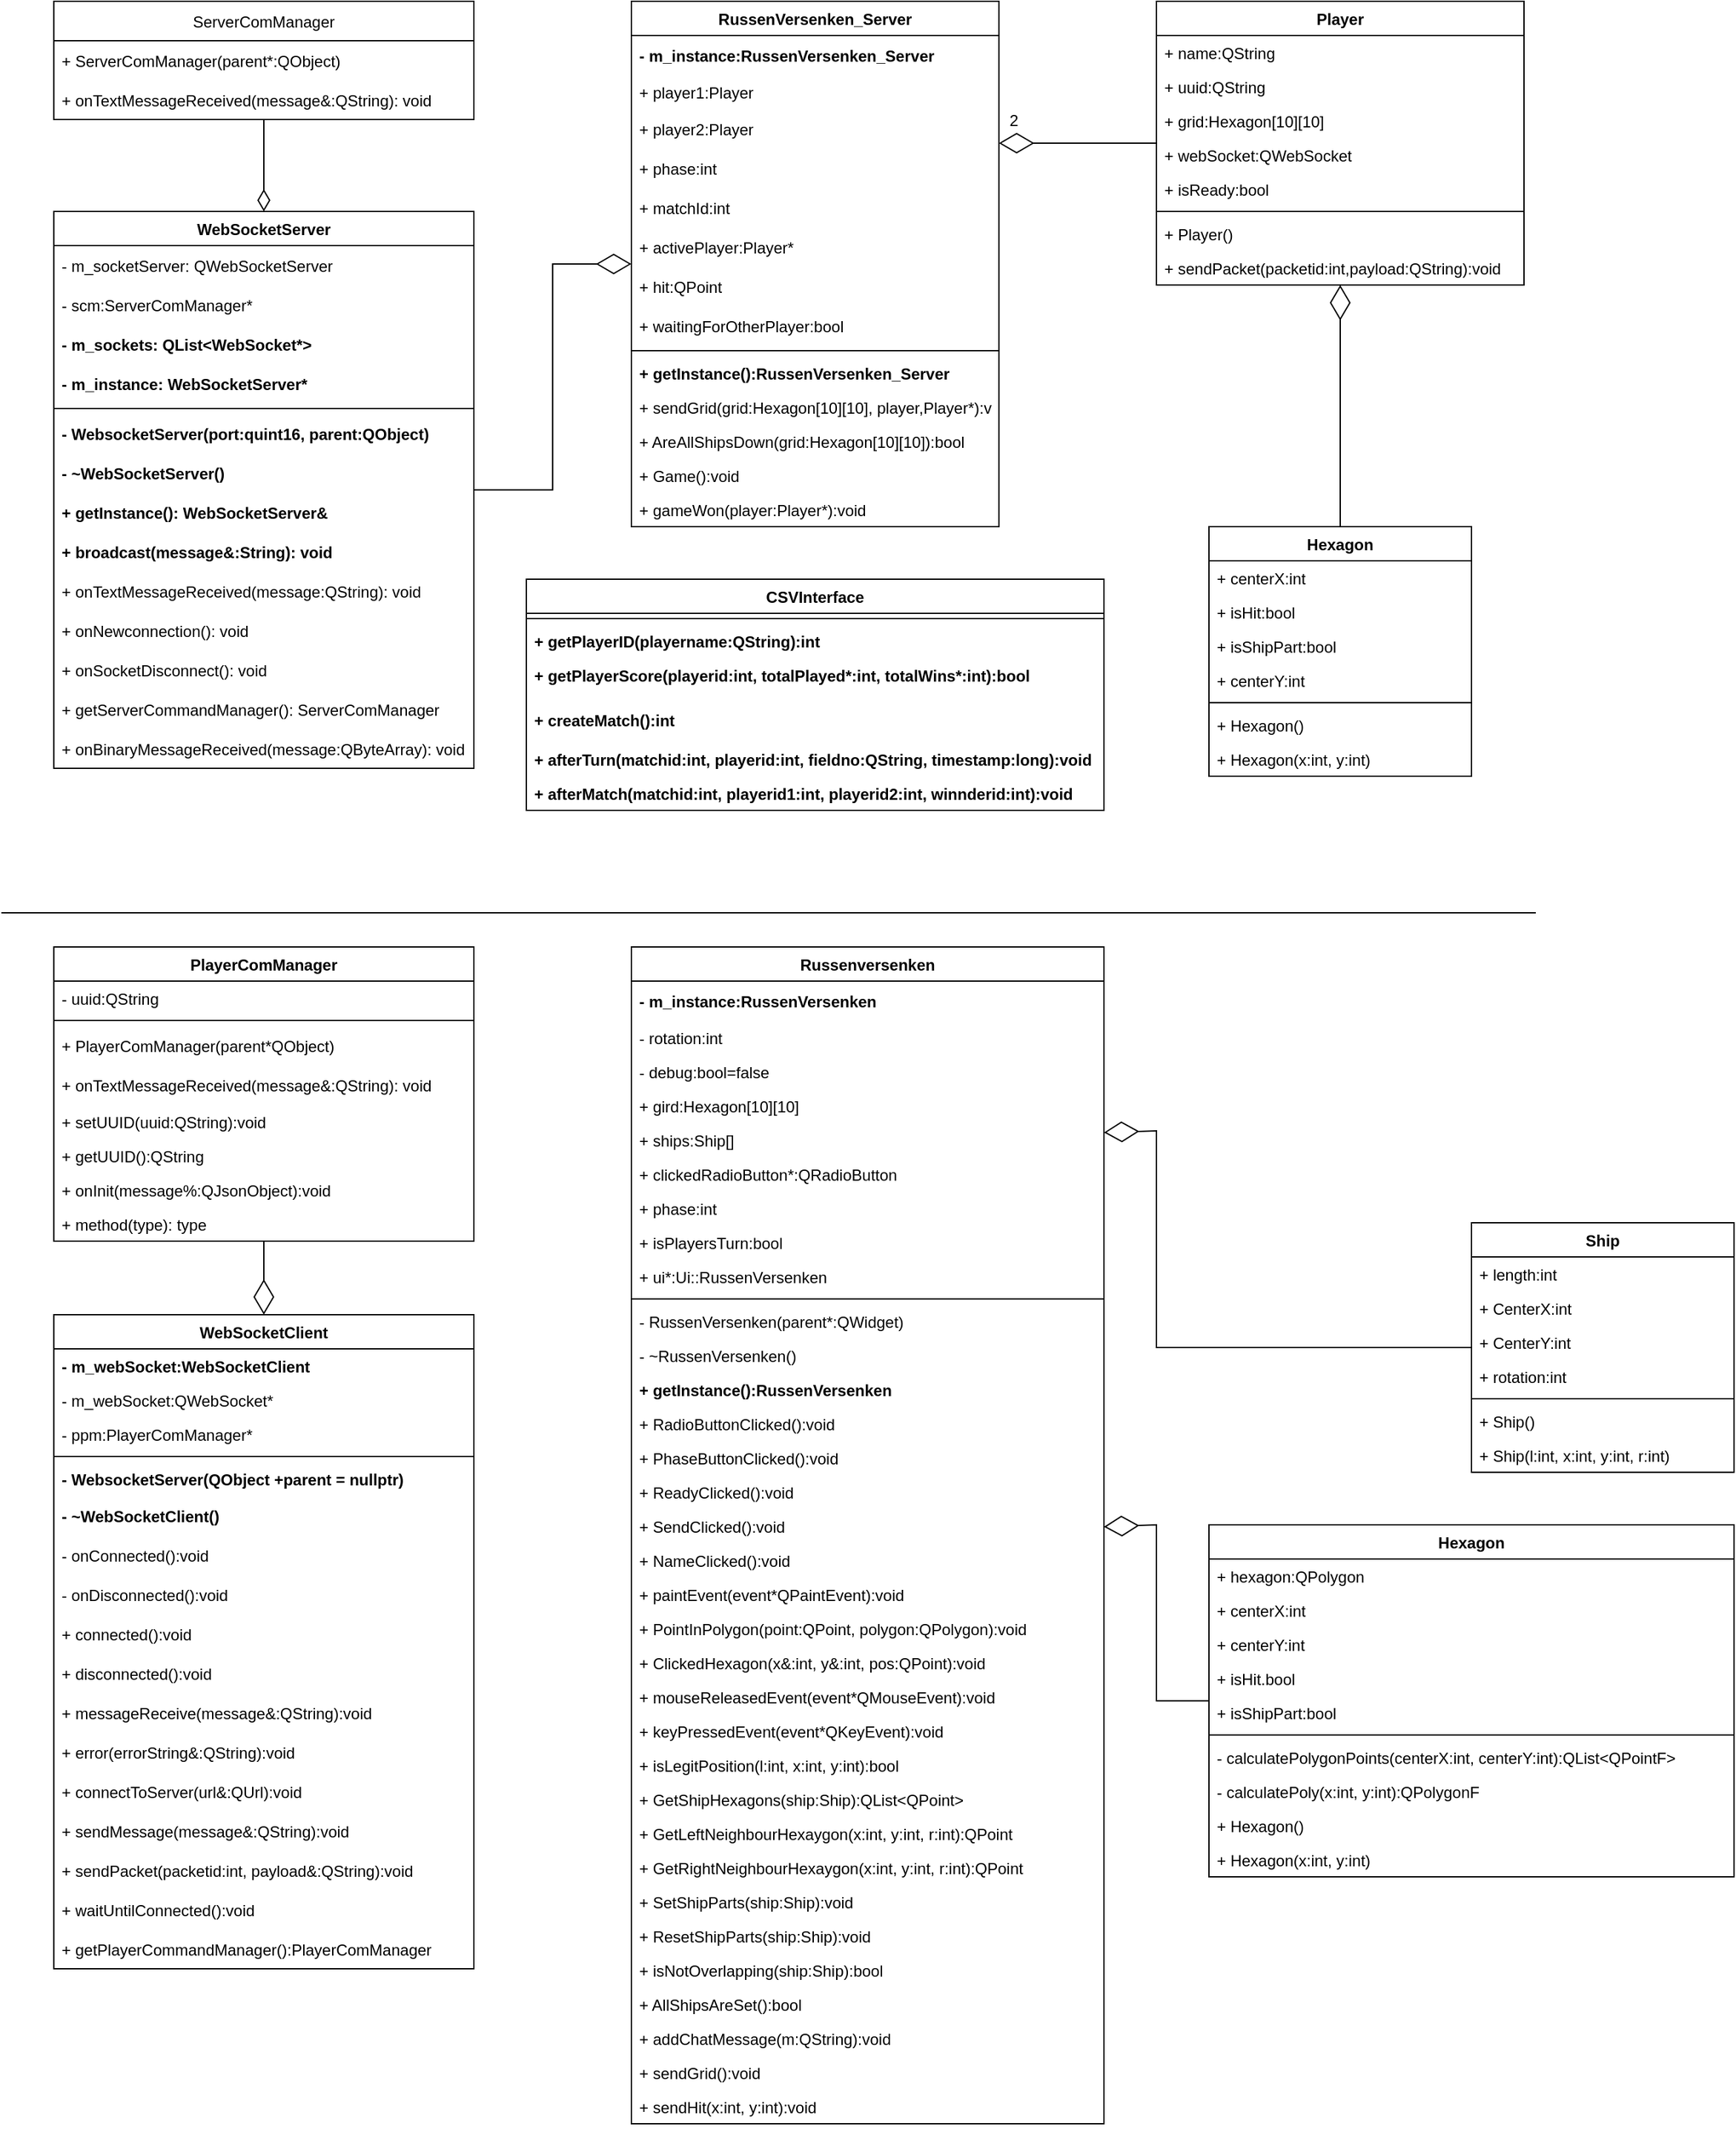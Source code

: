 <mxfile version="16.5.6"><diagram id="iOtQqPpsARvUpkvJZp6U" name="Page-1"><mxGraphModel dx="1016" dy="557" grid="1" gridSize="10" guides="1" tooltips="1" connect="1" arrows="1" fold="1" page="1" pageScale="1" pageWidth="1169" pageHeight="1654" math="0" shadow="0"><root><mxCell id="0"/><mxCell id="1" parent="0"/><mxCell id="9Y4pRNloyZ5gAHfgUTXU-64" value="ServerComManager" style="swimlane;fontStyle=0;childLayout=stackLayout;horizontal=1;startSize=30;horizontalStack=0;resizeParent=1;resizeParentMax=0;resizeLast=0;collapsible=1;marginBottom=0;rounded=0;shadow=0;glass=0;fontFamily=Helvetica;fontSize=12;fontColor=default;strokeColor=default;fillColor=none;gradientColor=none;" vertex="1" parent="1"><mxGeometry x="40" y="80" width="320" height="90" as="geometry"/></mxCell><mxCell id="9Y4pRNloyZ5gAHfgUTXU-66" value="+ ServerComManager(parent*:QObject)" style="text;strokeColor=none;fillColor=none;align=left;verticalAlign=middle;spacingLeft=4;spacingRight=4;overflow=hidden;points=[[0,0.5],[1,0.5]];portConstraint=eastwest;rotatable=0;rounded=0;shadow=0;glass=0;fontFamily=Helvetica;fontSize=12;fontColor=default;fontStyle=0" vertex="1" parent="9Y4pRNloyZ5gAHfgUTXU-64"><mxGeometry y="30" width="320" height="30" as="geometry"/></mxCell><mxCell id="9Y4pRNloyZ5gAHfgUTXU-67" value="+ onTextMessageReceived(message&amp;:QString): void" style="text;strokeColor=none;fillColor=none;align=left;verticalAlign=middle;spacingLeft=4;spacingRight=4;overflow=hidden;points=[[0,0.5],[1,0.5]];portConstraint=eastwest;rotatable=0;rounded=0;shadow=0;glass=0;fontFamily=Helvetica;fontSize=12;fontColor=default;" vertex="1" parent="9Y4pRNloyZ5gAHfgUTXU-64"><mxGeometry y="60" width="320" height="30" as="geometry"/></mxCell><mxCell id="9Y4pRNloyZ5gAHfgUTXU-70" value="WebSocketServer" style="swimlane;fontStyle=1;align=center;verticalAlign=top;childLayout=stackLayout;horizontal=1;startSize=26;horizontalStack=0;resizeParent=1;resizeParentMax=0;resizeLast=0;collapsible=1;marginBottom=0;rounded=0;shadow=0;glass=0;fontFamily=Helvetica;fontSize=12;fontColor=default;strokeColor=default;fillColor=none;gradientColor=none;" vertex="1" parent="1"><mxGeometry x="40" y="240" width="320" height="424" as="geometry"/></mxCell><mxCell id="9Y4pRNloyZ5gAHfgUTXU-9" value="- m_socketServer: QWebSocketServer" style="text;strokeColor=none;fillColor=none;align=left;verticalAlign=middle;spacingLeft=4;spacingRight=4;overflow=hidden;points=[[0,0.5],[1,0.5]];portConstraint=eastwest;rotatable=0;glass=0;rounded=0;" vertex="1" parent="9Y4pRNloyZ5gAHfgUTXU-70"><mxGeometry y="26" width="320" height="30" as="geometry"/></mxCell><mxCell id="9Y4pRNloyZ5gAHfgUTXU-63" value="- scm:ServerComManager*" style="text;strokeColor=none;fillColor=none;align=left;verticalAlign=middle;spacingLeft=4;spacingRight=4;overflow=hidden;points=[[0,0.5],[1,0.5]];portConstraint=eastwest;rotatable=0;rounded=0;shadow=0;glass=0;fontFamily=Helvetica;fontSize=12;fontColor=default;" vertex="1" parent="9Y4pRNloyZ5gAHfgUTXU-70"><mxGeometry y="56" width="320" height="30" as="geometry"/></mxCell><mxCell id="9Y4pRNloyZ5gAHfgUTXU-6" value="- m_sockets: QList&lt;WebSocket*&gt;" style="text;strokeColor=none;fillColor=none;align=left;verticalAlign=middle;spacingLeft=4;spacingRight=4;overflow=hidden;points=[[0,0.5],[1,0.5]];portConstraint=eastwest;rotatable=0;fontStyle=1" vertex="1" parent="9Y4pRNloyZ5gAHfgUTXU-70"><mxGeometry y="86" width="320" height="30" as="geometry"/></mxCell><mxCell id="9Y4pRNloyZ5gAHfgUTXU-4" value="- m_instance: WebSocketServer*" style="text;strokeColor=none;fillColor=none;align=left;verticalAlign=middle;spacingLeft=4;spacingRight=4;overflow=hidden;points=[[0,0.5],[1,0.5]];portConstraint=eastwest;rotatable=0;fontStyle=1;shadow=0;" vertex="1" parent="9Y4pRNloyZ5gAHfgUTXU-70"><mxGeometry y="116" width="320" height="30" as="geometry"/></mxCell><mxCell id="9Y4pRNloyZ5gAHfgUTXU-72" value="" style="line;strokeWidth=1;fillColor=none;align=left;verticalAlign=middle;spacingTop=-1;spacingLeft=3;spacingRight=3;rotatable=0;labelPosition=right;points=[];portConstraint=eastwest;rounded=0;shadow=0;glass=0;fontFamily=Helvetica;fontSize=12;fontColor=default;" vertex="1" parent="9Y4pRNloyZ5gAHfgUTXU-70"><mxGeometry y="146" width="320" height="8" as="geometry"/></mxCell><mxCell id="9Y4pRNloyZ5gAHfgUTXU-53" value="- WebsocketServer(port:quint16, parent:QObject)" style="text;strokeColor=none;fillColor=none;align=left;verticalAlign=middle;spacingLeft=4;spacingRight=4;overflow=hidden;points=[[0,0.5],[1,0.5]];portConstraint=eastwest;rotatable=0;shadow=0;fontFamily=Helvetica;fontSize=12;fontColor=default;fontStyle=1" vertex="1" parent="9Y4pRNloyZ5gAHfgUTXU-70"><mxGeometry y="154" width="320" height="30" as="geometry"/></mxCell><mxCell id="9Y4pRNloyZ5gAHfgUTXU-55" value="- ~WebSocketServer()" style="text;strokeColor=none;fillColor=none;align=left;verticalAlign=middle;spacingLeft=4;spacingRight=4;overflow=hidden;points=[[0,0.5],[1,0.5]];portConstraint=eastwest;rotatable=0;shadow=0;fontFamily=Helvetica;fontSize=12;fontColor=default;fontStyle=1" vertex="1" parent="9Y4pRNloyZ5gAHfgUTXU-70"><mxGeometry y="184" width="320" height="30" as="geometry"/></mxCell><mxCell id="9Y4pRNloyZ5gAHfgUTXU-62" value="+ getInstance(): WebSocketServer&amp;" style="text;strokeColor=none;fillColor=none;align=left;verticalAlign=middle;spacingLeft=4;spacingRight=4;overflow=hidden;points=[[0,0.5],[1,0.5]];portConstraint=eastwest;rotatable=0;rounded=0;shadow=0;glass=0;fontFamily=Helvetica;fontSize=12;fontColor=default;fontStyle=1" vertex="1" parent="9Y4pRNloyZ5gAHfgUTXU-70"><mxGeometry y="214" width="320" height="30" as="geometry"/></mxCell><mxCell id="9Y4pRNloyZ5gAHfgUTXU-56" value="+ broadcast(message&amp;:String): void" style="text;strokeColor=none;fillColor=none;align=left;verticalAlign=middle;spacingLeft=4;spacingRight=4;overflow=hidden;points=[[0,0.5],[1,0.5]];portConstraint=eastwest;rotatable=0;shadow=0;fontFamily=Helvetica;fontSize=12;fontColor=default;fontStyle=1" vertex="1" parent="9Y4pRNloyZ5gAHfgUTXU-70"><mxGeometry y="244" width="320" height="30" as="geometry"/></mxCell><mxCell id="9Y4pRNloyZ5gAHfgUTXU-54" value="+ onTextMessageReceived(message:QString): void" style="text;strokeColor=none;fillColor=none;align=left;verticalAlign=middle;spacingLeft=4;spacingRight=4;overflow=hidden;points=[[0,0.5],[1,0.5]];portConstraint=eastwest;rotatable=0;shadow=0;fontFamily=Helvetica;fontSize=12;fontColor=default;fontStyle=0" vertex="1" parent="9Y4pRNloyZ5gAHfgUTXU-70"><mxGeometry y="274" width="320" height="30" as="geometry"/></mxCell><mxCell id="9Y4pRNloyZ5gAHfgUTXU-52" value="+ onNewconnection(): void" style="text;strokeColor=none;fillColor=none;align=left;verticalAlign=middle;spacingLeft=4;spacingRight=4;overflow=hidden;points=[[0,0.5],[1,0.5]];portConstraint=eastwest;rotatable=0;shadow=0;fontFamily=Helvetica;fontSize=12;fontColor=default;" vertex="1" parent="9Y4pRNloyZ5gAHfgUTXU-70"><mxGeometry y="304" width="320" height="30" as="geometry"/></mxCell><mxCell id="9Y4pRNloyZ5gAHfgUTXU-60" value="+ onSocketDisconnect(): void" style="text;strokeColor=none;fillColor=none;align=left;verticalAlign=middle;spacingLeft=4;spacingRight=4;overflow=hidden;points=[[0,0.5],[1,0.5]];portConstraint=eastwest;rotatable=0;rounded=0;shadow=0;glass=0;fontFamily=Helvetica;fontSize=12;fontColor=default;" vertex="1" parent="9Y4pRNloyZ5gAHfgUTXU-70"><mxGeometry y="334" width="320" height="30" as="geometry"/></mxCell><mxCell id="9Y4pRNloyZ5gAHfgUTXU-61" value="+ getServerCommandManager(): ServerComManager" style="text;strokeColor=none;fillColor=none;align=left;verticalAlign=middle;spacingLeft=4;spacingRight=4;overflow=hidden;points=[[0,0.5],[1,0.5]];portConstraint=eastwest;rotatable=0;rounded=0;shadow=0;glass=0;fontFamily=Helvetica;fontSize=12;fontColor=default;fontStyle=0" vertex="1" parent="9Y4pRNloyZ5gAHfgUTXU-70"><mxGeometry y="364" width="320" height="30" as="geometry"/></mxCell><mxCell id="9Y4pRNloyZ5gAHfgUTXU-58" value="+ onBinaryMessageReceived(message:QByteArray): void" style="text;strokeColor=none;fillColor=none;align=left;verticalAlign=middle;spacingLeft=4;spacingRight=4;overflow=hidden;points=[[0,0.5],[1,0.5]];portConstraint=eastwest;rotatable=0;rounded=0;shadow=0;glass=0;fontFamily=Helvetica;fontSize=12;fontColor=default;" vertex="1" parent="9Y4pRNloyZ5gAHfgUTXU-70"><mxGeometry y="394" width="320" height="30" as="geometry"/></mxCell><mxCell id="9Y4pRNloyZ5gAHfgUTXU-81" value="" style="endArrow=none;html=1;endSize=12;startArrow=diamondThin;startSize=14;startFill=0;edgeStyle=orthogonalEdgeStyle;align=left;verticalAlign=bottom;rounded=0;fontFamily=Helvetica;fontSize=12;fontColor=default;endFill=0;exitX=0.5;exitY=0;exitDx=0;exitDy=0;" edge="1" parent="1" source="9Y4pRNloyZ5gAHfgUTXU-70" target="9Y4pRNloyZ5gAHfgUTXU-64"><mxGeometry x="-0.912" y="60" relative="1" as="geometry"><mxPoint x="380" y="280" as="sourcePoint"/><mxPoint x="450" y="400" as="targetPoint"/><mxPoint as="offset"/></mxGeometry></mxCell><mxCell id="9Y4pRNloyZ5gAHfgUTXU-82" value="RussenVersenken_Server&#xA;" style="swimlane;fontStyle=1;align=center;verticalAlign=top;childLayout=stackLayout;horizontal=1;startSize=26;horizontalStack=0;resizeParent=1;resizeParentMax=0;resizeLast=0;collapsible=1;marginBottom=0;rounded=0;shadow=0;glass=0;fontFamily=Helvetica;fontSize=12;fontColor=default;strokeColor=default;fillColor=none;gradientColor=none;" vertex="1" parent="1"><mxGeometry x="480" y="80" width="280" height="400" as="geometry"/></mxCell><mxCell id="9Y4pRNloyZ5gAHfgUTXU-87" value="- m_instance:RussenVersenken_Server" style="text;strokeColor=none;fillColor=none;align=left;verticalAlign=middle;spacingLeft=4;spacingRight=4;overflow=hidden;points=[[0,0.5],[1,0.5]];portConstraint=eastwest;rotatable=0;rounded=0;shadow=0;glass=0;fontFamily=Helvetica;fontSize=12;fontColor=default;fontStyle=1" vertex="1" parent="9Y4pRNloyZ5gAHfgUTXU-82"><mxGeometry y="26" width="280" height="30" as="geometry"/></mxCell><mxCell id="9Y4pRNloyZ5gAHfgUTXU-83" value="+ player1:Player" style="text;strokeColor=none;fillColor=none;align=left;verticalAlign=top;spacingLeft=4;spacingRight=4;overflow=hidden;rotatable=0;points=[[0,0.5],[1,0.5]];portConstraint=eastwest;rounded=0;shadow=0;glass=0;fontFamily=Helvetica;fontSize=12;fontColor=default;" vertex="1" parent="9Y4pRNloyZ5gAHfgUTXU-82"><mxGeometry y="56" width="280" height="26" as="geometry"/></mxCell><mxCell id="9Y4pRNloyZ5gAHfgUTXU-86" value="+ player2:Player" style="text;strokeColor=none;fillColor=none;align=left;verticalAlign=middle;spacingLeft=4;spacingRight=4;overflow=hidden;points=[[0,0.5],[1,0.5]];portConstraint=eastwest;rotatable=0;rounded=0;shadow=0;glass=0;fontFamily=Helvetica;fontSize=12;fontColor=default;" vertex="1" parent="9Y4pRNloyZ5gAHfgUTXU-82"><mxGeometry y="82" width="280" height="30" as="geometry"/></mxCell><mxCell id="9Y4pRNloyZ5gAHfgUTXU-89" value="+ phase:int" style="text;strokeColor=none;fillColor=none;align=left;verticalAlign=middle;spacingLeft=4;spacingRight=4;overflow=hidden;points=[[0,0.5],[1,0.5]];portConstraint=eastwest;rotatable=0;rounded=0;shadow=0;glass=0;fontFamily=Helvetica;fontSize=12;fontColor=default;" vertex="1" parent="9Y4pRNloyZ5gAHfgUTXU-82"><mxGeometry y="112" width="280" height="30" as="geometry"/></mxCell><mxCell id="9Y4pRNloyZ5gAHfgUTXU-91" value="+ matchId:int" style="text;strokeColor=none;fillColor=none;align=left;verticalAlign=middle;spacingLeft=4;spacingRight=4;overflow=hidden;points=[[0,0.5],[1,0.5]];portConstraint=eastwest;rotatable=0;rounded=0;shadow=0;glass=0;fontFamily=Helvetica;fontSize=12;fontColor=default;" vertex="1" parent="9Y4pRNloyZ5gAHfgUTXU-82"><mxGeometry y="142" width="280" height="30" as="geometry"/></mxCell><mxCell id="9Y4pRNloyZ5gAHfgUTXU-92" value="+ activePlayer:Player*" style="text;strokeColor=none;fillColor=none;align=left;verticalAlign=middle;spacingLeft=4;spacingRight=4;overflow=hidden;points=[[0,0.5],[1,0.5]];portConstraint=eastwest;rotatable=0;rounded=0;shadow=0;glass=0;fontFamily=Helvetica;fontSize=12;fontColor=default;" vertex="1" parent="9Y4pRNloyZ5gAHfgUTXU-82"><mxGeometry y="172" width="280" height="30" as="geometry"/></mxCell><mxCell id="9Y4pRNloyZ5gAHfgUTXU-90" value="+ hit:QPoint" style="text;strokeColor=none;fillColor=none;align=left;verticalAlign=middle;spacingLeft=4;spacingRight=4;overflow=hidden;points=[[0,0.5],[1,0.5]];portConstraint=eastwest;rotatable=0;rounded=0;shadow=0;glass=0;fontFamily=Helvetica;fontSize=12;fontColor=default;" vertex="1" parent="9Y4pRNloyZ5gAHfgUTXU-82"><mxGeometry y="202" width="280" height="30" as="geometry"/></mxCell><mxCell id="9Y4pRNloyZ5gAHfgUTXU-93" value="+ waitingForOtherPlayer:bool" style="text;strokeColor=none;fillColor=none;align=left;verticalAlign=middle;spacingLeft=4;spacingRight=4;overflow=hidden;points=[[0,0.5],[1,0.5]];portConstraint=eastwest;rotatable=0;rounded=0;shadow=0;glass=0;fontFamily=Helvetica;fontSize=12;fontColor=default;" vertex="1" parent="9Y4pRNloyZ5gAHfgUTXU-82"><mxGeometry y="232" width="280" height="30" as="geometry"/></mxCell><mxCell id="9Y4pRNloyZ5gAHfgUTXU-84" value="" style="line;strokeWidth=1;fillColor=none;align=left;verticalAlign=middle;spacingTop=-1;spacingLeft=3;spacingRight=3;rotatable=0;labelPosition=right;points=[];portConstraint=eastwest;rounded=0;shadow=0;glass=0;fontFamily=Helvetica;fontSize=12;fontColor=default;" vertex="1" parent="9Y4pRNloyZ5gAHfgUTXU-82"><mxGeometry y="262" width="280" height="8" as="geometry"/></mxCell><mxCell id="9Y4pRNloyZ5gAHfgUTXU-95" value="+ getInstance():RussenVersenken_Server" style="text;strokeColor=none;fillColor=none;align=left;verticalAlign=top;spacingLeft=4;spacingRight=4;overflow=hidden;rotatable=0;points=[[0,0.5],[1,0.5]];portConstraint=eastwest;rounded=0;shadow=0;glass=0;fontFamily=Helvetica;fontSize=12;fontColor=default;fontStyle=1" vertex="1" parent="9Y4pRNloyZ5gAHfgUTXU-82"><mxGeometry y="270" width="280" height="26" as="geometry"/></mxCell><mxCell id="9Y4pRNloyZ5gAHfgUTXU-85" value="+ sendGrid(grid:Hexagon[10][10], player,Player*):void&#xA;" style="text;strokeColor=none;fillColor=none;align=left;verticalAlign=top;spacingLeft=4;spacingRight=4;overflow=hidden;rotatable=0;points=[[0,0.5],[1,0.5]];portConstraint=eastwest;rounded=0;shadow=0;glass=0;fontFamily=Helvetica;fontSize=12;fontColor=default;" vertex="1" parent="9Y4pRNloyZ5gAHfgUTXU-82"><mxGeometry y="296" width="280" height="26" as="geometry"/></mxCell><mxCell id="9Y4pRNloyZ5gAHfgUTXU-94" value="+ AreAllShipsDown(grid:Hexagon[10][10]):bool" style="text;strokeColor=none;fillColor=none;align=left;verticalAlign=top;spacingLeft=4;spacingRight=4;overflow=hidden;rotatable=0;points=[[0,0.5],[1,0.5]];portConstraint=eastwest;rounded=0;shadow=0;glass=0;fontFamily=Helvetica;fontSize=12;fontColor=default;fontStyle=0" vertex="1" parent="9Y4pRNloyZ5gAHfgUTXU-82"><mxGeometry y="322" width="280" height="26" as="geometry"/></mxCell><mxCell id="9Y4pRNloyZ5gAHfgUTXU-98" value="+ Game():void" style="text;strokeColor=none;fillColor=none;align=left;verticalAlign=top;spacingLeft=4;spacingRight=4;overflow=hidden;rotatable=0;points=[[0,0.5],[1,0.5]];portConstraint=eastwest;rounded=0;shadow=0;glass=0;fontFamily=Helvetica;fontSize=12;fontColor=default;" vertex="1" parent="9Y4pRNloyZ5gAHfgUTXU-82"><mxGeometry y="348" width="280" height="26" as="geometry"/></mxCell><mxCell id="9Y4pRNloyZ5gAHfgUTXU-96" value="+ gameWon(player:Player*):void" style="text;strokeColor=none;fillColor=none;align=left;verticalAlign=top;spacingLeft=4;spacingRight=4;overflow=hidden;rotatable=0;points=[[0,0.5],[1,0.5]];portConstraint=eastwest;rounded=0;shadow=0;glass=0;fontFamily=Helvetica;fontSize=12;fontColor=default;" vertex="1" parent="9Y4pRNloyZ5gAHfgUTXU-82"><mxGeometry y="374" width="280" height="26" as="geometry"/></mxCell><mxCell id="9Y4pRNloyZ5gAHfgUTXU-99" value="Player" style="swimlane;fontStyle=1;align=center;verticalAlign=top;childLayout=stackLayout;horizontal=1;startSize=26;horizontalStack=0;resizeParent=1;resizeParentMax=0;resizeLast=0;collapsible=1;marginBottom=0;rounded=0;shadow=0;glass=0;fontFamily=Helvetica;fontSize=12;fontColor=default;strokeColor=default;fillColor=none;gradientColor=none;" vertex="1" parent="1"><mxGeometry x="880" y="80" width="280" height="216" as="geometry"/></mxCell><mxCell id="9Y4pRNloyZ5gAHfgUTXU-100" value="+ name:QString" style="text;strokeColor=none;fillColor=none;align=left;verticalAlign=top;spacingLeft=4;spacingRight=4;overflow=hidden;rotatable=0;points=[[0,0.5],[1,0.5]];portConstraint=eastwest;rounded=0;shadow=0;glass=0;fontFamily=Helvetica;fontSize=12;fontColor=default;" vertex="1" parent="9Y4pRNloyZ5gAHfgUTXU-99"><mxGeometry y="26" width="280" height="26" as="geometry"/></mxCell><mxCell id="9Y4pRNloyZ5gAHfgUTXU-103" value="+ uuid:QString" style="text;strokeColor=none;fillColor=none;align=left;verticalAlign=top;spacingLeft=4;spacingRight=4;overflow=hidden;rotatable=0;points=[[0,0.5],[1,0.5]];portConstraint=eastwest;rounded=0;shadow=0;glass=0;fontFamily=Helvetica;fontSize=12;fontColor=default;" vertex="1" parent="9Y4pRNloyZ5gAHfgUTXU-99"><mxGeometry y="52" width="280" height="26" as="geometry"/></mxCell><mxCell id="9Y4pRNloyZ5gAHfgUTXU-104" value="+ grid:Hexagon[10][10]" style="text;strokeColor=none;fillColor=none;align=left;verticalAlign=top;spacingLeft=4;spacingRight=4;overflow=hidden;rotatable=0;points=[[0,0.5],[1,0.5]];portConstraint=eastwest;rounded=0;shadow=0;glass=0;fontFamily=Helvetica;fontSize=12;fontColor=default;" vertex="1" parent="9Y4pRNloyZ5gAHfgUTXU-99"><mxGeometry y="78" width="280" height="26" as="geometry"/></mxCell><mxCell id="9Y4pRNloyZ5gAHfgUTXU-105" value="+ webSocket:QWebSocket" style="text;strokeColor=none;fillColor=none;align=left;verticalAlign=top;spacingLeft=4;spacingRight=4;overflow=hidden;rotatable=0;points=[[0,0.5],[1,0.5]];portConstraint=eastwest;rounded=0;shadow=0;glass=0;fontFamily=Helvetica;fontSize=12;fontColor=default;" vertex="1" parent="9Y4pRNloyZ5gAHfgUTXU-99"><mxGeometry y="104" width="280" height="26" as="geometry"/></mxCell><mxCell id="9Y4pRNloyZ5gAHfgUTXU-106" value="+ isReady:bool" style="text;strokeColor=none;fillColor=none;align=left;verticalAlign=top;spacingLeft=4;spacingRight=4;overflow=hidden;rotatable=0;points=[[0,0.5],[1,0.5]];portConstraint=eastwest;rounded=0;shadow=0;glass=0;fontFamily=Helvetica;fontSize=12;fontColor=default;" vertex="1" parent="9Y4pRNloyZ5gAHfgUTXU-99"><mxGeometry y="130" width="280" height="26" as="geometry"/></mxCell><mxCell id="9Y4pRNloyZ5gAHfgUTXU-101" value="" style="line;strokeWidth=1;fillColor=none;align=left;verticalAlign=middle;spacingTop=-1;spacingLeft=3;spacingRight=3;rotatable=0;labelPosition=right;points=[];portConstraint=eastwest;rounded=0;shadow=0;glass=0;fontFamily=Helvetica;fontSize=12;fontColor=default;" vertex="1" parent="9Y4pRNloyZ5gAHfgUTXU-99"><mxGeometry y="156" width="280" height="8" as="geometry"/></mxCell><mxCell id="9Y4pRNloyZ5gAHfgUTXU-107" value="+ Player()" style="text;strokeColor=none;fillColor=none;align=left;verticalAlign=top;spacingLeft=4;spacingRight=4;overflow=hidden;rotatable=0;points=[[0,0.5],[1,0.5]];portConstraint=eastwest;rounded=0;shadow=0;glass=0;fontFamily=Helvetica;fontSize=12;fontColor=default;" vertex="1" parent="9Y4pRNloyZ5gAHfgUTXU-99"><mxGeometry y="164" width="280" height="26" as="geometry"/></mxCell><mxCell id="9Y4pRNloyZ5gAHfgUTXU-102" value="+ sendPacket(packetid:int,payload:QString):void" style="text;strokeColor=none;fillColor=none;align=left;verticalAlign=top;spacingLeft=4;spacingRight=4;overflow=hidden;rotatable=0;points=[[0,0.5],[1,0.5]];portConstraint=eastwest;rounded=0;shadow=0;glass=0;fontFamily=Helvetica;fontSize=12;fontColor=default;" vertex="1" parent="9Y4pRNloyZ5gAHfgUTXU-99"><mxGeometry y="190" width="280" height="26" as="geometry"/></mxCell><mxCell id="9Y4pRNloyZ5gAHfgUTXU-108" value="CSVInterface" style="swimlane;fontStyle=1;align=center;verticalAlign=top;childLayout=stackLayout;horizontal=1;startSize=26;horizontalStack=0;resizeParent=1;resizeParentMax=0;resizeLast=0;collapsible=1;marginBottom=0;rounded=0;shadow=0;glass=0;fontFamily=Helvetica;fontSize=12;fontColor=default;strokeColor=default;fillColor=none;gradientColor=none;" vertex="1" parent="1"><mxGeometry x="400" y="520" width="440" height="176" as="geometry"/></mxCell><mxCell id="9Y4pRNloyZ5gAHfgUTXU-110" value="" style="line;strokeWidth=1;fillColor=none;align=left;verticalAlign=middle;spacingTop=-1;spacingLeft=3;spacingRight=3;rotatable=0;labelPosition=right;points=[];portConstraint=eastwest;rounded=0;shadow=0;glass=0;fontFamily=Helvetica;fontSize=12;fontColor=default;" vertex="1" parent="9Y4pRNloyZ5gAHfgUTXU-108"><mxGeometry y="26" width="440" height="8" as="geometry"/></mxCell><mxCell id="9Y4pRNloyZ5gAHfgUTXU-112" value="+ getPlayerID(playername:QString):int" style="text;strokeColor=none;fillColor=none;align=left;verticalAlign=top;spacingLeft=4;spacingRight=4;overflow=hidden;rotatable=0;points=[[0,0.5],[1,0.5]];portConstraint=eastwest;rounded=0;shadow=0;glass=0;fontFamily=Helvetica;fontSize=12;fontColor=default;fontStyle=1" vertex="1" parent="9Y4pRNloyZ5gAHfgUTXU-108"><mxGeometry y="34" width="440" height="26" as="geometry"/></mxCell><mxCell id="9Y4pRNloyZ5gAHfgUTXU-111" value="+ getPlayerScore(playerid:int, totalPlayed*:int, totalWins*:int):bool" style="text;strokeColor=none;fillColor=none;align=left;verticalAlign=top;spacingLeft=4;spacingRight=4;overflow=hidden;rotatable=0;points=[[0,0.5],[1,0.5]];portConstraint=eastwest;rounded=0;shadow=0;glass=0;fontFamily=Helvetica;fontSize=12;fontColor=default;fontStyle=1" vertex="1" parent="9Y4pRNloyZ5gAHfgUTXU-108"><mxGeometry y="60" width="440" height="34" as="geometry"/></mxCell><mxCell id="9Y4pRNloyZ5gAHfgUTXU-114" value="+ createMatch():int" style="text;strokeColor=none;fillColor=none;align=left;verticalAlign=top;spacingLeft=4;spacingRight=4;overflow=hidden;rotatable=0;points=[[0,0.5],[1,0.5]];portConstraint=eastwest;rounded=0;shadow=0;glass=0;fontFamily=Helvetica;fontSize=12;fontColor=default;fontStyle=1" vertex="1" parent="9Y4pRNloyZ5gAHfgUTXU-108"><mxGeometry y="94" width="440" height="30" as="geometry"/></mxCell><mxCell id="9Y4pRNloyZ5gAHfgUTXU-115" value="+ afterTurn(matchid:int, playerid:int, fieldno:QString, timestamp:long):void" style="text;strokeColor=none;fillColor=none;align=left;verticalAlign=top;spacingLeft=4;spacingRight=4;overflow=hidden;rotatable=0;points=[[0,0.5],[1,0.5]];portConstraint=eastwest;rounded=0;shadow=0;glass=0;fontFamily=Helvetica;fontSize=12;fontColor=default;fontStyle=1" vertex="1" parent="9Y4pRNloyZ5gAHfgUTXU-108"><mxGeometry y="124" width="440" height="26" as="geometry"/></mxCell><mxCell id="9Y4pRNloyZ5gAHfgUTXU-113" value="+ afterMatch(matchid:int, playerid1:int, playerid2:int, winnderid:int):void" style="text;strokeColor=none;fillColor=none;align=left;verticalAlign=top;spacingLeft=4;spacingRight=4;overflow=hidden;rotatable=0;points=[[0,0.5],[1,0.5]];portConstraint=eastwest;rounded=0;shadow=0;glass=0;fontFamily=Helvetica;fontSize=12;fontColor=default;fontStyle=1" vertex="1" parent="9Y4pRNloyZ5gAHfgUTXU-108"><mxGeometry y="150" width="440" height="26" as="geometry"/></mxCell><mxCell id="9Y4pRNloyZ5gAHfgUTXU-118" value="" style="endArrow=diamondThin;endFill=0;endSize=24;html=1;rounded=0;fontFamily=Helvetica;fontSize=12;fontColor=default;" edge="1" parent="1" source="9Y4pRNloyZ5gAHfgUTXU-99"><mxGeometry width="160" relative="1" as="geometry"><mxPoint x="720" y="360" as="sourcePoint"/><mxPoint x="760" y="188" as="targetPoint"/><Array as="points"><mxPoint x="820" y="188"/></Array></mxGeometry></mxCell><mxCell id="9Y4pRNloyZ5gAHfgUTXU-120" value="2" style="edgeLabel;html=1;align=center;verticalAlign=middle;resizable=0;points=[];fontSize=12;fontFamily=Helvetica;fontColor=default;" vertex="1" connectable="0" parent="9Y4pRNloyZ5gAHfgUTXU-118"><mxGeometry x="0.819" y="-4" relative="1" as="geometry"><mxPoint y="-13" as="offset"/></mxGeometry></mxCell><mxCell id="9Y4pRNloyZ5gAHfgUTXU-121" value="" style="endArrow=diamondThin;endFill=0;endSize=24;html=1;rounded=0;fontFamily=Helvetica;fontSize=12;fontColor=default;" edge="1" parent="1" source="9Y4pRNloyZ5gAHfgUTXU-70" target="9Y4pRNloyZ5gAHfgUTXU-82"><mxGeometry width="160" relative="1" as="geometry"><mxPoint x="240" y="200" as="sourcePoint"/><mxPoint x="400" y="200" as="targetPoint"/><Array as="points"><mxPoint x="420" y="452"/><mxPoint x="420" y="280"/></Array></mxGeometry></mxCell><mxCell id="9Y4pRNloyZ5gAHfgUTXU-134" value="Hexagon" style="swimlane;fontStyle=1;align=center;verticalAlign=top;childLayout=stackLayout;horizontal=1;startSize=26;horizontalStack=0;resizeParent=1;resizeParentMax=0;resizeLast=0;collapsible=1;marginBottom=0;rounded=0;shadow=0;glass=0;fontFamily=Helvetica;fontSize=12;fontColor=default;strokeColor=default;fillColor=none;gradientColor=none;" vertex="1" parent="1"><mxGeometry x="920" y="480" width="200" height="190" as="geometry"/></mxCell><mxCell id="9Y4pRNloyZ5gAHfgUTXU-140" value="+ centerX:int" style="text;strokeColor=none;fillColor=none;align=left;verticalAlign=top;spacingLeft=4;spacingRight=4;overflow=hidden;rotatable=0;points=[[0,0.5],[1,0.5]];portConstraint=eastwest;rounded=0;shadow=0;glass=0;fontFamily=Helvetica;fontSize=12;fontColor=default;" vertex="1" parent="9Y4pRNloyZ5gAHfgUTXU-134"><mxGeometry y="26" width="200" height="26" as="geometry"/></mxCell><mxCell id="9Y4pRNloyZ5gAHfgUTXU-137" value="+ isHit:bool" style="text;strokeColor=none;fillColor=none;align=left;verticalAlign=top;spacingLeft=4;spacingRight=4;overflow=hidden;rotatable=0;points=[[0,0.5],[1,0.5]];portConstraint=eastwest;rounded=0;shadow=0;glass=0;fontFamily=Helvetica;fontSize=12;fontColor=default;" vertex="1" parent="9Y4pRNloyZ5gAHfgUTXU-134"><mxGeometry y="52" width="200" height="26" as="geometry"/></mxCell><mxCell id="9Y4pRNloyZ5gAHfgUTXU-141" value="+ isShipPart:bool" style="text;strokeColor=none;fillColor=none;align=left;verticalAlign=top;spacingLeft=4;spacingRight=4;overflow=hidden;rotatable=0;points=[[0,0.5],[1,0.5]];portConstraint=eastwest;rounded=0;shadow=0;glass=0;fontFamily=Helvetica;fontSize=12;fontColor=default;" vertex="1" parent="9Y4pRNloyZ5gAHfgUTXU-134"><mxGeometry y="78" width="200" height="26" as="geometry"/></mxCell><mxCell id="9Y4pRNloyZ5gAHfgUTXU-142" value="+ centerY:int" style="text;strokeColor=none;fillColor=none;align=left;verticalAlign=top;spacingLeft=4;spacingRight=4;overflow=hidden;rotatable=0;points=[[0,0.5],[1,0.5]];portConstraint=eastwest;rounded=0;shadow=0;glass=0;fontFamily=Helvetica;fontSize=12;fontColor=default;" vertex="1" parent="9Y4pRNloyZ5gAHfgUTXU-134"><mxGeometry y="104" width="200" height="26" as="geometry"/></mxCell><mxCell id="9Y4pRNloyZ5gAHfgUTXU-136" value="" style="line;strokeWidth=1;fillColor=none;align=left;verticalAlign=middle;spacingTop=-1;spacingLeft=3;spacingRight=3;rotatable=0;labelPosition=right;points=[];portConstraint=eastwest;rounded=0;shadow=0;glass=0;fontFamily=Helvetica;fontSize=12;fontColor=default;" vertex="1" parent="9Y4pRNloyZ5gAHfgUTXU-134"><mxGeometry y="130" width="200" height="8" as="geometry"/></mxCell><mxCell id="9Y4pRNloyZ5gAHfgUTXU-138" value="+ Hexagon()" style="text;strokeColor=none;fillColor=none;align=left;verticalAlign=top;spacingLeft=4;spacingRight=4;overflow=hidden;rotatable=0;points=[[0,0.5],[1,0.5]];portConstraint=eastwest;rounded=0;shadow=0;glass=0;fontFamily=Helvetica;fontSize=12;fontColor=default;" vertex="1" parent="9Y4pRNloyZ5gAHfgUTXU-134"><mxGeometry y="138" width="200" height="26" as="geometry"/></mxCell><mxCell id="9Y4pRNloyZ5gAHfgUTXU-143" value="+ Hexagon(x:int, y:int)" style="text;strokeColor=none;fillColor=none;align=left;verticalAlign=top;spacingLeft=4;spacingRight=4;overflow=hidden;rotatable=0;points=[[0,0.5],[1,0.5]];portConstraint=eastwest;rounded=0;shadow=0;glass=0;fontFamily=Helvetica;fontSize=12;fontColor=default;" vertex="1" parent="9Y4pRNloyZ5gAHfgUTXU-134"><mxGeometry y="164" width="200" height="26" as="geometry"/></mxCell><mxCell id="9Y4pRNloyZ5gAHfgUTXU-145" value="" style="endArrow=diamondThin;endFill=0;endSize=24;html=1;rounded=0;fontFamily=Helvetica;fontSize=12;fontColor=default;" edge="1" parent="1" source="9Y4pRNloyZ5gAHfgUTXU-134" target="9Y4pRNloyZ5gAHfgUTXU-99"><mxGeometry width="160" relative="1" as="geometry"><mxPoint x="830" y="502" as="sourcePoint"/><mxPoint x="950" y="330" as="targetPoint"/><Array as="points"/></mxGeometry></mxCell><mxCell id="9Y4pRNloyZ5gAHfgUTXU-146" value="" style="line;strokeWidth=1;fillColor=none;align=left;verticalAlign=middle;spacingTop=-1;spacingLeft=3;spacingRight=3;rotatable=0;labelPosition=right;points=[];portConstraint=eastwest;rounded=0;shadow=0;glass=0;fontFamily=Helvetica;fontSize=12;fontColor=default;" vertex="1" parent="1"><mxGeometry y="770" width="1169" height="8" as="geometry"/></mxCell><mxCell id="9Y4pRNloyZ5gAHfgUTXU-147" value="WebSocketClient" style="swimlane;fontStyle=1;align=center;verticalAlign=top;childLayout=stackLayout;horizontal=1;startSize=26;horizontalStack=0;resizeParent=1;resizeParentMax=0;resizeLast=0;collapsible=1;marginBottom=0;rounded=0;shadow=0;glass=0;fontFamily=Helvetica;fontSize=12;fontColor=default;strokeColor=default;fillColor=none;gradientColor=none;" vertex="1" parent="1"><mxGeometry x="40" y="1080" width="320" height="498" as="geometry"/></mxCell><mxCell id="9Y4pRNloyZ5gAHfgUTXU-152" value="- m_webSocket:WebSocketClient" style="text;strokeColor=none;fillColor=none;align=left;verticalAlign=top;spacingLeft=4;spacingRight=4;overflow=hidden;rotatable=0;points=[[0,0.5],[1,0.5]];portConstraint=eastwest;rounded=0;shadow=0;glass=0;fontFamily=Helvetica;fontSize=12;fontColor=default;fontStyle=1" vertex="1" parent="9Y4pRNloyZ5gAHfgUTXU-147"><mxGeometry y="26" width="320" height="26" as="geometry"/></mxCell><mxCell id="9Y4pRNloyZ5gAHfgUTXU-148" value="- m_webSocket:QWebSocket*" style="text;strokeColor=none;fillColor=none;align=left;verticalAlign=top;spacingLeft=4;spacingRight=4;overflow=hidden;rotatable=0;points=[[0,0.5],[1,0.5]];portConstraint=eastwest;rounded=0;shadow=0;glass=0;fontFamily=Helvetica;fontSize=12;fontColor=default;" vertex="1" parent="9Y4pRNloyZ5gAHfgUTXU-147"><mxGeometry y="52" width="320" height="26" as="geometry"/></mxCell><mxCell id="9Y4pRNloyZ5gAHfgUTXU-153" value="- ppm:PlayerComManager*" style="text;strokeColor=none;fillColor=none;align=left;verticalAlign=top;spacingLeft=4;spacingRight=4;overflow=hidden;rotatable=0;points=[[0,0.5],[1,0.5]];portConstraint=eastwest;rounded=0;shadow=0;glass=0;fontFamily=Helvetica;fontSize=12;fontColor=default;" vertex="1" parent="9Y4pRNloyZ5gAHfgUTXU-147"><mxGeometry y="78" width="320" height="26" as="geometry"/></mxCell><mxCell id="9Y4pRNloyZ5gAHfgUTXU-149" value="" style="line;strokeWidth=1;fillColor=none;align=left;verticalAlign=middle;spacingTop=-1;spacingLeft=3;spacingRight=3;rotatable=0;labelPosition=right;points=[];portConstraint=eastwest;rounded=0;shadow=0;glass=0;fontFamily=Helvetica;fontSize=12;fontColor=default;" vertex="1" parent="9Y4pRNloyZ5gAHfgUTXU-147"><mxGeometry y="104" width="320" height="8" as="geometry"/></mxCell><mxCell id="9Y4pRNloyZ5gAHfgUTXU-150" value="- WebsocketServer(QObject +parent = nullptr)" style="text;strokeColor=none;fillColor=none;align=left;verticalAlign=top;spacingLeft=4;spacingRight=4;overflow=hidden;rotatable=0;points=[[0,0.5],[1,0.5]];portConstraint=eastwest;rounded=0;shadow=0;glass=0;fontFamily=Helvetica;fontSize=12;fontColor=default;fontStyle=1" vertex="1" parent="9Y4pRNloyZ5gAHfgUTXU-147"><mxGeometry y="112" width="320" height="26" as="geometry"/></mxCell><mxCell id="9Y4pRNloyZ5gAHfgUTXU-151" value="- ~WebSocketClient()" style="text;strokeColor=none;fillColor=none;align=left;verticalAlign=middle;spacingLeft=4;spacingRight=4;overflow=hidden;points=[[0,0.5],[1,0.5]];portConstraint=eastwest;rotatable=0;shadow=0;fontFamily=Helvetica;fontSize=12;fontColor=default;fontStyle=1" vertex="1" parent="9Y4pRNloyZ5gAHfgUTXU-147"><mxGeometry y="138" width="320" height="30" as="geometry"/></mxCell><mxCell id="9Y4pRNloyZ5gAHfgUTXU-154" value="- onConnected():void" style="text;strokeColor=none;fillColor=none;align=left;verticalAlign=middle;spacingLeft=4;spacingRight=4;overflow=hidden;points=[[0,0.5],[1,0.5]];portConstraint=eastwest;rotatable=0;rounded=0;shadow=0;glass=0;fontFamily=Helvetica;fontSize=12;fontColor=default;" vertex="1" parent="9Y4pRNloyZ5gAHfgUTXU-147"><mxGeometry y="168" width="320" height="30" as="geometry"/></mxCell><mxCell id="9Y4pRNloyZ5gAHfgUTXU-156" value="- onDisconnected():void" style="text;strokeColor=none;fillColor=none;align=left;verticalAlign=middle;spacingLeft=4;spacingRight=4;overflow=hidden;points=[[0,0.5],[1,0.5]];portConstraint=eastwest;rotatable=0;rounded=0;shadow=0;glass=0;fontFamily=Helvetica;fontSize=12;fontColor=default;" vertex="1" parent="9Y4pRNloyZ5gAHfgUTXU-147"><mxGeometry y="198" width="320" height="30" as="geometry"/></mxCell><mxCell id="9Y4pRNloyZ5gAHfgUTXU-159" value="+ connected():void" style="text;strokeColor=none;fillColor=none;align=left;verticalAlign=middle;spacingLeft=4;spacingRight=4;overflow=hidden;points=[[0,0.5],[1,0.5]];portConstraint=eastwest;rotatable=0;rounded=0;shadow=0;glass=0;fontFamily=Helvetica;fontSize=12;fontColor=default;" vertex="1" parent="9Y4pRNloyZ5gAHfgUTXU-147"><mxGeometry y="228" width="320" height="30" as="geometry"/></mxCell><mxCell id="9Y4pRNloyZ5gAHfgUTXU-158" value="+ disconnected():void" style="text;strokeColor=none;fillColor=none;align=left;verticalAlign=middle;spacingLeft=4;spacingRight=4;overflow=hidden;points=[[0,0.5],[1,0.5]];portConstraint=eastwest;rotatable=0;rounded=0;shadow=0;glass=0;fontFamily=Helvetica;fontSize=12;fontColor=default;" vertex="1" parent="9Y4pRNloyZ5gAHfgUTXU-147"><mxGeometry y="258" width="320" height="30" as="geometry"/></mxCell><mxCell id="9Y4pRNloyZ5gAHfgUTXU-162" value="+ messageReceive(message&amp;:QString):void" style="text;strokeColor=none;fillColor=none;align=left;verticalAlign=middle;spacingLeft=4;spacingRight=4;overflow=hidden;points=[[0,0.5],[1,0.5]];portConstraint=eastwest;rotatable=0;rounded=0;shadow=0;glass=0;fontFamily=Helvetica;fontSize=12;fontColor=default;" vertex="1" parent="9Y4pRNloyZ5gAHfgUTXU-147"><mxGeometry y="288" width="320" height="30" as="geometry"/></mxCell><mxCell id="9Y4pRNloyZ5gAHfgUTXU-157" value="+ error(errorString&amp;:QString):void" style="text;strokeColor=none;fillColor=none;align=left;verticalAlign=middle;spacingLeft=4;spacingRight=4;overflow=hidden;points=[[0,0.5],[1,0.5]];portConstraint=eastwest;rotatable=0;rounded=0;shadow=0;glass=0;fontFamily=Helvetica;fontSize=12;fontColor=default;" vertex="1" parent="9Y4pRNloyZ5gAHfgUTXU-147"><mxGeometry y="318" width="320" height="30" as="geometry"/></mxCell><mxCell id="9Y4pRNloyZ5gAHfgUTXU-161" value="+ connectToServer(url&amp;:QUrl):void" style="text;strokeColor=none;fillColor=none;align=left;verticalAlign=middle;spacingLeft=4;spacingRight=4;overflow=hidden;points=[[0,0.5],[1,0.5]];portConstraint=eastwest;rotatable=0;rounded=0;shadow=0;glass=0;fontFamily=Helvetica;fontSize=12;fontColor=default;" vertex="1" parent="9Y4pRNloyZ5gAHfgUTXU-147"><mxGeometry y="348" width="320" height="30" as="geometry"/></mxCell><mxCell id="9Y4pRNloyZ5gAHfgUTXU-163" value="+ sendMessage(message&amp;:QString):void" style="text;strokeColor=none;fillColor=none;align=left;verticalAlign=middle;spacingLeft=4;spacingRight=4;overflow=hidden;points=[[0,0.5],[1,0.5]];portConstraint=eastwest;rotatable=0;rounded=0;shadow=0;glass=0;fontFamily=Helvetica;fontSize=12;fontColor=default;" vertex="1" parent="9Y4pRNloyZ5gAHfgUTXU-147"><mxGeometry y="378" width="320" height="30" as="geometry"/></mxCell><mxCell id="9Y4pRNloyZ5gAHfgUTXU-164" value="+ sendPacket(packetid:int, payload&amp;:QString):void" style="text;strokeColor=none;fillColor=none;align=left;verticalAlign=middle;spacingLeft=4;spacingRight=4;overflow=hidden;points=[[0,0.5],[1,0.5]];portConstraint=eastwest;rotatable=0;rounded=0;shadow=0;glass=0;fontFamily=Helvetica;fontSize=12;fontColor=default;" vertex="1" parent="9Y4pRNloyZ5gAHfgUTXU-147"><mxGeometry y="408" width="320" height="30" as="geometry"/></mxCell><mxCell id="9Y4pRNloyZ5gAHfgUTXU-160" value="+ waitUntilConnected():void" style="text;strokeColor=none;fillColor=none;align=left;verticalAlign=middle;spacingLeft=4;spacingRight=4;overflow=hidden;points=[[0,0.5],[1,0.5]];portConstraint=eastwest;rotatable=0;rounded=0;shadow=0;glass=0;fontFamily=Helvetica;fontSize=12;fontColor=default;" vertex="1" parent="9Y4pRNloyZ5gAHfgUTXU-147"><mxGeometry y="438" width="320" height="30" as="geometry"/></mxCell><mxCell id="9Y4pRNloyZ5gAHfgUTXU-155" value="+ getPlayerCommandManager():PlayerComManager" style="text;strokeColor=none;fillColor=none;align=left;verticalAlign=middle;spacingLeft=4;spacingRight=4;overflow=hidden;points=[[0,0.5],[1,0.5]];portConstraint=eastwest;rotatable=0;rounded=0;shadow=0;glass=0;fontFamily=Helvetica;fontSize=12;fontColor=default;" vertex="1" parent="9Y4pRNloyZ5gAHfgUTXU-147"><mxGeometry y="468" width="320" height="30" as="geometry"/></mxCell><mxCell id="9Y4pRNloyZ5gAHfgUTXU-165" value="Hexagon" style="swimlane;fontStyle=1;align=center;verticalAlign=top;childLayout=stackLayout;horizontal=1;startSize=26;horizontalStack=0;resizeParent=1;resizeParentMax=0;resizeLast=0;collapsible=1;marginBottom=0;rounded=0;shadow=0;glass=0;fontFamily=Helvetica;fontSize=12;fontColor=default;strokeColor=default;fillColor=none;gradientColor=none;" vertex="1" parent="1"><mxGeometry x="920" y="1240" width="400" height="268" as="geometry"/></mxCell><mxCell id="9Y4pRNloyZ5gAHfgUTXU-174" value="+ hexagon:QPolygon" style="text;strokeColor=none;fillColor=none;align=left;verticalAlign=top;spacingLeft=4;spacingRight=4;overflow=hidden;rotatable=0;points=[[0,0.5],[1,0.5]];portConstraint=eastwest;rounded=0;shadow=0;glass=0;fontFamily=Helvetica;fontSize=12;fontColor=default;" vertex="1" parent="9Y4pRNloyZ5gAHfgUTXU-165"><mxGeometry y="26" width="400" height="26" as="geometry"/></mxCell><mxCell id="9Y4pRNloyZ5gAHfgUTXU-170" value="+ centerX:int" style="text;strokeColor=none;fillColor=none;align=left;verticalAlign=top;spacingLeft=4;spacingRight=4;overflow=hidden;rotatable=0;points=[[0,0.5],[1,0.5]];portConstraint=eastwest;rounded=0;shadow=0;glass=0;fontFamily=Helvetica;fontSize=12;fontColor=default;" vertex="1" parent="9Y4pRNloyZ5gAHfgUTXU-165"><mxGeometry y="52" width="400" height="26" as="geometry"/></mxCell><mxCell id="9Y4pRNloyZ5gAHfgUTXU-171" value="+ centerY:int" style="text;strokeColor=none;fillColor=none;align=left;verticalAlign=top;spacingLeft=4;spacingRight=4;overflow=hidden;rotatable=0;points=[[0,0.5],[1,0.5]];portConstraint=eastwest;rounded=0;shadow=0;glass=0;fontFamily=Helvetica;fontSize=12;fontColor=default;" vertex="1" parent="9Y4pRNloyZ5gAHfgUTXU-165"><mxGeometry y="78" width="400" height="26" as="geometry"/></mxCell><mxCell id="9Y4pRNloyZ5gAHfgUTXU-173" value="+ isHit.bool" style="text;strokeColor=none;fillColor=none;align=left;verticalAlign=top;spacingLeft=4;spacingRight=4;overflow=hidden;rotatable=0;points=[[0,0.5],[1,0.5]];portConstraint=eastwest;rounded=0;shadow=0;glass=0;fontFamily=Helvetica;fontSize=12;fontColor=default;" vertex="1" parent="9Y4pRNloyZ5gAHfgUTXU-165"><mxGeometry y="104" width="400" height="26" as="geometry"/></mxCell><mxCell id="9Y4pRNloyZ5gAHfgUTXU-172" value="+ isShipPart:bool" style="text;strokeColor=none;fillColor=none;align=left;verticalAlign=top;spacingLeft=4;spacingRight=4;overflow=hidden;rotatable=0;points=[[0,0.5],[1,0.5]];portConstraint=eastwest;rounded=0;shadow=0;glass=0;fontFamily=Helvetica;fontSize=12;fontColor=default;" vertex="1" parent="9Y4pRNloyZ5gAHfgUTXU-165"><mxGeometry y="130" width="400" height="26" as="geometry"/></mxCell><mxCell id="9Y4pRNloyZ5gAHfgUTXU-167" value="" style="line;strokeWidth=1;fillColor=none;align=left;verticalAlign=middle;spacingTop=-1;spacingLeft=3;spacingRight=3;rotatable=0;labelPosition=right;points=[];portConstraint=eastwest;rounded=0;shadow=0;glass=0;fontFamily=Helvetica;fontSize=12;fontColor=default;" vertex="1" parent="9Y4pRNloyZ5gAHfgUTXU-165"><mxGeometry y="156" width="400" height="8" as="geometry"/></mxCell><mxCell id="9Y4pRNloyZ5gAHfgUTXU-176" value="- calculatePolygonPoints(centerX:int, centerY:int):QList&lt;QPointF&gt;" style="text;strokeColor=none;fillColor=none;align=left;verticalAlign=top;spacingLeft=4;spacingRight=4;overflow=hidden;rotatable=0;points=[[0,0.5],[1,0.5]];portConstraint=eastwest;rounded=0;shadow=0;glass=0;fontFamily=Helvetica;fontSize=12;fontColor=default;" vertex="1" parent="9Y4pRNloyZ5gAHfgUTXU-165"><mxGeometry y="164" width="400" height="26" as="geometry"/></mxCell><mxCell id="9Y4pRNloyZ5gAHfgUTXU-175" value="- calculatePoly(x:int, y:int):QPolygonF" style="text;strokeColor=none;fillColor=none;align=left;verticalAlign=top;spacingLeft=4;spacingRight=4;overflow=hidden;rotatable=0;points=[[0,0.5],[1,0.5]];portConstraint=eastwest;rounded=0;shadow=0;glass=0;fontFamily=Helvetica;fontSize=12;fontColor=default;" vertex="1" parent="9Y4pRNloyZ5gAHfgUTXU-165"><mxGeometry y="190" width="400" height="26" as="geometry"/></mxCell><mxCell id="9Y4pRNloyZ5gAHfgUTXU-168" value="+ Hexagon()" style="text;strokeColor=none;fillColor=none;align=left;verticalAlign=top;spacingLeft=4;spacingRight=4;overflow=hidden;rotatable=0;points=[[0,0.5],[1,0.5]];portConstraint=eastwest;rounded=0;shadow=0;glass=0;fontFamily=Helvetica;fontSize=12;fontColor=default;" vertex="1" parent="9Y4pRNloyZ5gAHfgUTXU-165"><mxGeometry y="216" width="400" height="26" as="geometry"/></mxCell><mxCell id="9Y4pRNloyZ5gAHfgUTXU-169" value="+ Hexagon(x:int, y:int)" style="text;strokeColor=none;fillColor=none;align=left;verticalAlign=top;spacingLeft=4;spacingRight=4;overflow=hidden;rotatable=0;points=[[0,0.5],[1,0.5]];portConstraint=eastwest;rounded=0;shadow=0;glass=0;fontFamily=Helvetica;fontSize=12;fontColor=default;" vertex="1" parent="9Y4pRNloyZ5gAHfgUTXU-165"><mxGeometry y="242" width="400" height="26" as="geometry"/></mxCell><mxCell id="9Y4pRNloyZ5gAHfgUTXU-177" value="Ship" style="swimlane;fontStyle=1;align=center;verticalAlign=top;childLayout=stackLayout;horizontal=1;startSize=26;horizontalStack=0;resizeParent=1;resizeParentMax=0;resizeLast=0;collapsible=1;marginBottom=0;rounded=0;shadow=0;glass=0;fontFamily=Helvetica;fontSize=12;fontColor=default;strokeColor=default;fillColor=none;gradientColor=none;" vertex="1" parent="1"><mxGeometry x="1120" y="1010" width="200" height="190" as="geometry"/></mxCell><mxCell id="9Y4pRNloyZ5gAHfgUTXU-178" value="+ length:int" style="text;strokeColor=none;fillColor=none;align=left;verticalAlign=top;spacingLeft=4;spacingRight=4;overflow=hidden;rotatable=0;points=[[0,0.5],[1,0.5]];portConstraint=eastwest;rounded=0;shadow=0;glass=0;fontFamily=Helvetica;fontSize=12;fontColor=default;" vertex="1" parent="9Y4pRNloyZ5gAHfgUTXU-177"><mxGeometry y="26" width="200" height="26" as="geometry"/></mxCell><mxCell id="9Y4pRNloyZ5gAHfgUTXU-179" value="+ CenterX:int" style="text;strokeColor=none;fillColor=none;align=left;verticalAlign=top;spacingLeft=4;spacingRight=4;overflow=hidden;rotatable=0;points=[[0,0.5],[1,0.5]];portConstraint=eastwest;rounded=0;shadow=0;glass=0;fontFamily=Helvetica;fontSize=12;fontColor=default;" vertex="1" parent="9Y4pRNloyZ5gAHfgUTXU-177"><mxGeometry y="52" width="200" height="26" as="geometry"/></mxCell><mxCell id="9Y4pRNloyZ5gAHfgUTXU-180" value="+ CenterY:int" style="text;strokeColor=none;fillColor=none;align=left;verticalAlign=top;spacingLeft=4;spacingRight=4;overflow=hidden;rotatable=0;points=[[0,0.5],[1,0.5]];portConstraint=eastwest;rounded=0;shadow=0;glass=0;fontFamily=Helvetica;fontSize=12;fontColor=default;" vertex="1" parent="9Y4pRNloyZ5gAHfgUTXU-177"><mxGeometry y="78" width="200" height="26" as="geometry"/></mxCell><mxCell id="9Y4pRNloyZ5gAHfgUTXU-181" value="+ rotation:int" style="text;strokeColor=none;fillColor=none;align=left;verticalAlign=top;spacingLeft=4;spacingRight=4;overflow=hidden;rotatable=0;points=[[0,0.5],[1,0.5]];portConstraint=eastwest;rounded=0;shadow=0;glass=0;fontFamily=Helvetica;fontSize=12;fontColor=default;" vertex="1" parent="9Y4pRNloyZ5gAHfgUTXU-177"><mxGeometry y="104" width="200" height="26" as="geometry"/></mxCell><mxCell id="9Y4pRNloyZ5gAHfgUTXU-182" value="" style="line;strokeWidth=1;fillColor=none;align=left;verticalAlign=middle;spacingTop=-1;spacingLeft=3;spacingRight=3;rotatable=0;labelPosition=right;points=[];portConstraint=eastwest;rounded=0;shadow=0;glass=0;fontFamily=Helvetica;fontSize=12;fontColor=default;" vertex="1" parent="9Y4pRNloyZ5gAHfgUTXU-177"><mxGeometry y="130" width="200" height="8" as="geometry"/></mxCell><mxCell id="9Y4pRNloyZ5gAHfgUTXU-183" value="+ Ship()" style="text;strokeColor=none;fillColor=none;align=left;verticalAlign=top;spacingLeft=4;spacingRight=4;overflow=hidden;rotatable=0;points=[[0,0.5],[1,0.5]];portConstraint=eastwest;rounded=0;shadow=0;glass=0;fontFamily=Helvetica;fontSize=12;fontColor=default;" vertex="1" parent="9Y4pRNloyZ5gAHfgUTXU-177"><mxGeometry y="138" width="200" height="26" as="geometry"/></mxCell><mxCell id="9Y4pRNloyZ5gAHfgUTXU-184" value="+ Ship(l:int, x:int, y:int, r:int)" style="text;strokeColor=none;fillColor=none;align=left;verticalAlign=top;spacingLeft=4;spacingRight=4;overflow=hidden;rotatable=0;points=[[0,0.5],[1,0.5]];portConstraint=eastwest;rounded=0;shadow=0;glass=0;fontFamily=Helvetica;fontSize=12;fontColor=default;" vertex="1" parent="9Y4pRNloyZ5gAHfgUTXU-177"><mxGeometry y="164" width="200" height="26" as="geometry"/></mxCell><mxCell id="9Y4pRNloyZ5gAHfgUTXU-188" value="PlayerComManager" style="swimlane;fontStyle=1;align=center;verticalAlign=top;childLayout=stackLayout;horizontal=1;startSize=26;horizontalStack=0;resizeParent=1;resizeParentMax=0;resizeLast=0;collapsible=1;marginBottom=0;rounded=0;shadow=0;glass=0;fontFamily=Helvetica;fontSize=12;fontColor=default;strokeColor=default;fillColor=none;gradientColor=none;" vertex="1" parent="1"><mxGeometry x="40" y="800" width="320" height="224" as="geometry"/></mxCell><mxCell id="9Y4pRNloyZ5gAHfgUTXU-189" value="- uuid:QString" style="text;strokeColor=none;fillColor=none;align=left;verticalAlign=top;spacingLeft=4;spacingRight=4;overflow=hidden;rotatable=0;points=[[0,0.5],[1,0.5]];portConstraint=eastwest;rounded=0;shadow=0;glass=0;fontFamily=Helvetica;fontSize=12;fontColor=default;" vertex="1" parent="9Y4pRNloyZ5gAHfgUTXU-188"><mxGeometry y="26" width="320" height="26" as="geometry"/></mxCell><mxCell id="9Y4pRNloyZ5gAHfgUTXU-190" value="" style="line;strokeWidth=1;fillColor=none;align=left;verticalAlign=middle;spacingTop=-1;spacingLeft=3;spacingRight=3;rotatable=0;labelPosition=right;points=[];portConstraint=eastwest;rounded=0;shadow=0;glass=0;fontFamily=Helvetica;fontSize=12;fontColor=default;" vertex="1" parent="9Y4pRNloyZ5gAHfgUTXU-188"><mxGeometry y="52" width="320" height="8" as="geometry"/></mxCell><mxCell id="9Y4pRNloyZ5gAHfgUTXU-186" value="+ PlayerComManager(parent*QObject)" style="text;strokeColor=none;fillColor=none;align=left;verticalAlign=middle;spacingLeft=4;spacingRight=4;overflow=hidden;points=[[0,0.5],[1,0.5]];portConstraint=eastwest;rotatable=0;rounded=0;shadow=0;glass=0;fontFamily=Helvetica;fontSize=12;fontColor=default;fontStyle=0" vertex="1" parent="9Y4pRNloyZ5gAHfgUTXU-188"><mxGeometry y="60" width="320" height="30" as="geometry"/></mxCell><mxCell id="9Y4pRNloyZ5gAHfgUTXU-187" value="+ onTextMessageReceived(message&amp;:QString): void" style="text;strokeColor=none;fillColor=none;align=left;verticalAlign=middle;spacingLeft=4;spacingRight=4;overflow=hidden;points=[[0,0.5],[1,0.5]];portConstraint=eastwest;rotatable=0;rounded=0;shadow=0;glass=0;fontFamily=Helvetica;fontSize=12;fontColor=default;" vertex="1" parent="9Y4pRNloyZ5gAHfgUTXU-188"><mxGeometry y="90" width="320" height="30" as="geometry"/></mxCell><mxCell id="9Y4pRNloyZ5gAHfgUTXU-192" value="+ setUUID(uuid:QString):void" style="text;strokeColor=none;fillColor=none;align=left;verticalAlign=top;spacingLeft=4;spacingRight=4;overflow=hidden;rotatable=0;points=[[0,0.5],[1,0.5]];portConstraint=eastwest;rounded=0;shadow=0;glass=0;fontFamily=Helvetica;fontSize=12;fontColor=default;" vertex="1" parent="9Y4pRNloyZ5gAHfgUTXU-188"><mxGeometry y="120" width="320" height="26" as="geometry"/></mxCell><mxCell id="9Y4pRNloyZ5gAHfgUTXU-193" value="+ getUUID():QString" style="text;strokeColor=none;fillColor=none;align=left;verticalAlign=top;spacingLeft=4;spacingRight=4;overflow=hidden;rotatable=0;points=[[0,0.5],[1,0.5]];portConstraint=eastwest;rounded=0;shadow=0;glass=0;fontFamily=Helvetica;fontSize=12;fontColor=default;" vertex="1" parent="9Y4pRNloyZ5gAHfgUTXU-188"><mxGeometry y="146" width="320" height="26" as="geometry"/></mxCell><mxCell id="9Y4pRNloyZ5gAHfgUTXU-194" value="+ onInit(message%:QJsonObject):void" style="text;strokeColor=none;fillColor=none;align=left;verticalAlign=top;spacingLeft=4;spacingRight=4;overflow=hidden;rotatable=0;points=[[0,0.5],[1,0.5]];portConstraint=eastwest;rounded=0;shadow=0;glass=0;fontFamily=Helvetica;fontSize=12;fontColor=default;" vertex="1" parent="9Y4pRNloyZ5gAHfgUTXU-188"><mxGeometry y="172" width="320" height="26" as="geometry"/></mxCell><mxCell id="9Y4pRNloyZ5gAHfgUTXU-191" value="+ method(type): type" style="text;strokeColor=none;fillColor=none;align=left;verticalAlign=top;spacingLeft=4;spacingRight=4;overflow=hidden;rotatable=0;points=[[0,0.5],[1,0.5]];portConstraint=eastwest;rounded=0;shadow=0;glass=0;fontFamily=Helvetica;fontSize=12;fontColor=default;" vertex="1" parent="9Y4pRNloyZ5gAHfgUTXU-188"><mxGeometry y="198" width="320" height="26" as="geometry"/></mxCell><mxCell id="9Y4pRNloyZ5gAHfgUTXU-195" value="Russenversenken" style="swimlane;fontStyle=1;align=center;verticalAlign=top;childLayout=stackLayout;horizontal=1;startSize=26;horizontalStack=0;resizeParent=1;resizeParentMax=0;resizeLast=0;collapsible=1;marginBottom=0;rounded=0;shadow=0;glass=0;fontFamily=Helvetica;fontSize=12;fontColor=default;strokeColor=default;fillColor=none;gradientColor=none;" vertex="1" parent="1"><mxGeometry x="480" y="800" width="360" height="896" as="geometry"/></mxCell><mxCell id="9Y4pRNloyZ5gAHfgUTXU-200" value="- m_instance:RussenVersenken" style="text;strokeColor=none;fillColor=none;align=left;verticalAlign=middle;spacingLeft=4;spacingRight=4;overflow=hidden;points=[[0,0.5],[1,0.5]];portConstraint=eastwest;rotatable=0;rounded=0;shadow=0;glass=0;fontFamily=Helvetica;fontSize=12;fontColor=default;fontStyle=1" vertex="1" parent="9Y4pRNloyZ5gAHfgUTXU-195"><mxGeometry y="26" width="360" height="30" as="geometry"/></mxCell><mxCell id="9Y4pRNloyZ5gAHfgUTXU-208" value="- rotation:int" style="text;strokeColor=none;fillColor=none;align=left;verticalAlign=top;spacingLeft=4;spacingRight=4;overflow=hidden;rotatable=0;points=[[0,0.5],[1,0.5]];portConstraint=eastwest;rounded=0;shadow=0;glass=0;fontFamily=Helvetica;fontSize=12;fontColor=default;" vertex="1" parent="9Y4pRNloyZ5gAHfgUTXU-195"><mxGeometry y="56" width="360" height="26" as="geometry"/></mxCell><mxCell id="9Y4pRNloyZ5gAHfgUTXU-214" value="- debug:bool=false" style="text;strokeColor=none;fillColor=none;align=left;verticalAlign=top;spacingLeft=4;spacingRight=4;overflow=hidden;rotatable=0;points=[[0,0.5],[1,0.5]];portConstraint=eastwest;rounded=0;shadow=0;glass=0;fontFamily=Helvetica;fontSize=12;fontColor=default;" vertex="1" parent="9Y4pRNloyZ5gAHfgUTXU-195"><mxGeometry y="82" width="360" height="26" as="geometry"/></mxCell><mxCell id="9Y4pRNloyZ5gAHfgUTXU-213" value="+ gird:Hexagon[10][10]" style="text;strokeColor=none;fillColor=none;align=left;verticalAlign=top;spacingLeft=4;spacingRight=4;overflow=hidden;rotatable=0;points=[[0,0.5],[1,0.5]];portConstraint=eastwest;rounded=0;shadow=0;glass=0;fontFamily=Helvetica;fontSize=12;fontColor=default;" vertex="1" parent="9Y4pRNloyZ5gAHfgUTXU-195"><mxGeometry y="108" width="360" height="26" as="geometry"/></mxCell><mxCell id="9Y4pRNloyZ5gAHfgUTXU-212" value="+ ships:Ship[]" style="text;strokeColor=none;fillColor=none;align=left;verticalAlign=top;spacingLeft=4;spacingRight=4;overflow=hidden;rotatable=0;points=[[0,0.5],[1,0.5]];portConstraint=eastwest;rounded=0;shadow=0;glass=0;fontFamily=Helvetica;fontSize=12;fontColor=default;" vertex="1" parent="9Y4pRNloyZ5gAHfgUTXU-195"><mxGeometry y="134" width="360" height="26" as="geometry"/></mxCell><mxCell id="9Y4pRNloyZ5gAHfgUTXU-211" value="+ clickedRadioButton*:QRadioButton" style="text;strokeColor=none;fillColor=none;align=left;verticalAlign=top;spacingLeft=4;spacingRight=4;overflow=hidden;rotatable=0;points=[[0,0.5],[1,0.5]];portConstraint=eastwest;rounded=0;shadow=0;glass=0;fontFamily=Helvetica;fontSize=12;fontColor=default;" vertex="1" parent="9Y4pRNloyZ5gAHfgUTXU-195"><mxGeometry y="160" width="360" height="26" as="geometry"/></mxCell><mxCell id="9Y4pRNloyZ5gAHfgUTXU-209" value="+ phase:int" style="text;strokeColor=none;fillColor=none;align=left;verticalAlign=top;spacingLeft=4;spacingRight=4;overflow=hidden;rotatable=0;points=[[0,0.5],[1,0.5]];portConstraint=eastwest;rounded=0;shadow=0;glass=0;fontFamily=Helvetica;fontSize=12;fontColor=default;" vertex="1" parent="9Y4pRNloyZ5gAHfgUTXU-195"><mxGeometry y="186" width="360" height="26" as="geometry"/></mxCell><mxCell id="9Y4pRNloyZ5gAHfgUTXU-210" value="+ isPlayersTurn:bool" style="text;strokeColor=none;fillColor=none;align=left;verticalAlign=top;spacingLeft=4;spacingRight=4;overflow=hidden;rotatable=0;points=[[0,0.5],[1,0.5]];portConstraint=eastwest;rounded=0;shadow=0;glass=0;fontFamily=Helvetica;fontSize=12;fontColor=default;" vertex="1" parent="9Y4pRNloyZ5gAHfgUTXU-195"><mxGeometry y="212" width="360" height="26" as="geometry"/></mxCell><mxCell id="9Y4pRNloyZ5gAHfgUTXU-226" value="+ ui*:Ui::RussenVersenken" style="text;strokeColor=none;fillColor=none;align=left;verticalAlign=top;spacingLeft=4;spacingRight=4;overflow=hidden;rotatable=0;points=[[0,0.5],[1,0.5]];portConstraint=eastwest;rounded=0;shadow=0;glass=0;fontFamily=Helvetica;fontSize=12;fontColor=default;" vertex="1" parent="9Y4pRNloyZ5gAHfgUTXU-195"><mxGeometry y="238" width="360" height="26" as="geometry"/></mxCell><mxCell id="9Y4pRNloyZ5gAHfgUTXU-197" value="" style="line;strokeWidth=1;fillColor=none;align=left;verticalAlign=middle;spacingTop=-1;spacingLeft=3;spacingRight=3;rotatable=0;labelPosition=right;points=[];portConstraint=eastwest;rounded=0;shadow=0;glass=0;fontFamily=Helvetica;fontSize=12;fontColor=default;" vertex="1" parent="9Y4pRNloyZ5gAHfgUTXU-195"><mxGeometry y="264" width="360" height="8" as="geometry"/></mxCell><mxCell id="9Y4pRNloyZ5gAHfgUTXU-218" value="- RussenVersenken(parent*:QWidget)" style="text;strokeColor=none;fillColor=none;align=left;verticalAlign=top;spacingLeft=4;spacingRight=4;overflow=hidden;rotatable=0;points=[[0,0.5],[1,0.5]];portConstraint=eastwest;rounded=0;shadow=0;glass=0;fontFamily=Helvetica;fontSize=12;fontColor=default;" vertex="1" parent="9Y4pRNloyZ5gAHfgUTXU-195"><mxGeometry y="272" width="360" height="26" as="geometry"/></mxCell><mxCell id="9Y4pRNloyZ5gAHfgUTXU-225" value="- ~RussenVersenken()" style="text;strokeColor=none;fillColor=none;align=left;verticalAlign=top;spacingLeft=4;spacingRight=4;overflow=hidden;rotatable=0;points=[[0,0.5],[1,0.5]];portConstraint=eastwest;rounded=0;shadow=0;glass=0;fontFamily=Helvetica;fontSize=12;fontColor=default;" vertex="1" parent="9Y4pRNloyZ5gAHfgUTXU-195"><mxGeometry y="298" width="360" height="26" as="geometry"/></mxCell><mxCell id="9Y4pRNloyZ5gAHfgUTXU-201" value="+ getInstance():RussenVersenken" style="text;strokeColor=none;fillColor=none;align=left;verticalAlign=top;spacingLeft=4;spacingRight=4;overflow=hidden;rotatable=0;points=[[0,0.5],[1,0.5]];portConstraint=eastwest;rounded=0;shadow=0;glass=0;fontFamily=Helvetica;fontSize=12;fontColor=default;fontStyle=1" vertex="1" parent="9Y4pRNloyZ5gAHfgUTXU-195"><mxGeometry y="324" width="360" height="26" as="geometry"/></mxCell><mxCell id="9Y4pRNloyZ5gAHfgUTXU-219" value="+ RadioButtonClicked():void" style="text;strokeColor=none;fillColor=none;align=left;verticalAlign=top;spacingLeft=4;spacingRight=4;overflow=hidden;rotatable=0;points=[[0,0.5],[1,0.5]];portConstraint=eastwest;rounded=0;shadow=0;glass=0;fontFamily=Helvetica;fontSize=12;fontColor=default;" vertex="1" parent="9Y4pRNloyZ5gAHfgUTXU-195"><mxGeometry y="350" width="360" height="26" as="geometry"/></mxCell><mxCell id="9Y4pRNloyZ5gAHfgUTXU-216" value="+ PhaseButtonClicked():void" style="text;strokeColor=none;fillColor=none;align=left;verticalAlign=top;spacingLeft=4;spacingRight=4;overflow=hidden;rotatable=0;points=[[0,0.5],[1,0.5]];portConstraint=eastwest;rounded=0;shadow=0;glass=0;fontFamily=Helvetica;fontSize=12;fontColor=default;" vertex="1" parent="9Y4pRNloyZ5gAHfgUTXU-195"><mxGeometry y="376" width="360" height="26" as="geometry"/></mxCell><mxCell id="9Y4pRNloyZ5gAHfgUTXU-217" value="+ ReadyClicked():void" style="text;strokeColor=none;fillColor=none;align=left;verticalAlign=top;spacingLeft=4;spacingRight=4;overflow=hidden;rotatable=0;points=[[0,0.5],[1,0.5]];portConstraint=eastwest;rounded=0;shadow=0;glass=0;fontFamily=Helvetica;fontSize=12;fontColor=default;" vertex="1" parent="9Y4pRNloyZ5gAHfgUTXU-195"><mxGeometry y="402" width="360" height="26" as="geometry"/></mxCell><mxCell id="9Y4pRNloyZ5gAHfgUTXU-198" value="+ SendClicked():void" style="text;strokeColor=none;fillColor=none;align=left;verticalAlign=top;spacingLeft=4;spacingRight=4;overflow=hidden;rotatable=0;points=[[0,0.5],[1,0.5]];portConstraint=eastwest;rounded=0;shadow=0;glass=0;fontFamily=Helvetica;fontSize=12;fontColor=default;" vertex="1" parent="9Y4pRNloyZ5gAHfgUTXU-195"><mxGeometry y="428" width="360" height="26" as="geometry"/></mxCell><mxCell id="9Y4pRNloyZ5gAHfgUTXU-222" value="+ NameClicked():void" style="text;strokeColor=none;fillColor=none;align=left;verticalAlign=top;spacingLeft=4;spacingRight=4;overflow=hidden;rotatable=0;points=[[0,0.5],[1,0.5]];portConstraint=eastwest;rounded=0;shadow=0;glass=0;fontFamily=Helvetica;fontSize=12;fontColor=default;" vertex="1" parent="9Y4pRNloyZ5gAHfgUTXU-195"><mxGeometry y="454" width="360" height="26" as="geometry"/></mxCell><mxCell id="9Y4pRNloyZ5gAHfgUTXU-223" value="+ paintEvent(event*QPaintEvent):void" style="text;strokeColor=none;fillColor=none;align=left;verticalAlign=top;spacingLeft=4;spacingRight=4;overflow=hidden;rotatable=0;points=[[0,0.5],[1,0.5]];portConstraint=eastwest;rounded=0;shadow=0;glass=0;fontFamily=Helvetica;fontSize=12;fontColor=default;" vertex="1" parent="9Y4pRNloyZ5gAHfgUTXU-195"><mxGeometry y="480" width="360" height="26" as="geometry"/></mxCell><mxCell id="9Y4pRNloyZ5gAHfgUTXU-220" value="+ PointInPolygon(point:QPoint, polygon:QPolygon):void" style="text;strokeColor=none;fillColor=none;align=left;verticalAlign=top;spacingLeft=4;spacingRight=4;overflow=hidden;rotatable=0;points=[[0,0.5],[1,0.5]];portConstraint=eastwest;rounded=0;shadow=0;glass=0;fontFamily=Helvetica;fontSize=12;fontColor=default;" vertex="1" parent="9Y4pRNloyZ5gAHfgUTXU-195"><mxGeometry y="506" width="360" height="26" as="geometry"/></mxCell><mxCell id="9Y4pRNloyZ5gAHfgUTXU-224" value="+ ClickedHexagon(x&amp;:int, y&amp;:int, pos:QPoint):void" style="text;strokeColor=none;fillColor=none;align=left;verticalAlign=top;spacingLeft=4;spacingRight=4;overflow=hidden;rotatable=0;points=[[0,0.5],[1,0.5]];portConstraint=eastwest;rounded=0;shadow=0;glass=0;fontFamily=Helvetica;fontSize=12;fontColor=default;" vertex="1" parent="9Y4pRNloyZ5gAHfgUTXU-195"><mxGeometry y="532" width="360" height="26" as="geometry"/></mxCell><mxCell id="9Y4pRNloyZ5gAHfgUTXU-231" value="+ mouseReleasedEvent(event*QMouseEvent):void" style="text;strokeColor=none;fillColor=none;align=left;verticalAlign=top;spacingLeft=4;spacingRight=4;overflow=hidden;rotatable=0;points=[[0,0.5],[1,0.5]];portConstraint=eastwest;rounded=0;shadow=0;glass=0;fontFamily=Helvetica;fontSize=12;fontColor=default;" vertex="1" parent="9Y4pRNloyZ5gAHfgUTXU-195"><mxGeometry y="558" width="360" height="26" as="geometry"/></mxCell><mxCell id="9Y4pRNloyZ5gAHfgUTXU-233" value="+ keyPressedEvent(event*QKeyEvent):void" style="text;strokeColor=none;fillColor=none;align=left;verticalAlign=top;spacingLeft=4;spacingRight=4;overflow=hidden;rotatable=0;points=[[0,0.5],[1,0.5]];portConstraint=eastwest;rounded=0;shadow=0;glass=0;fontFamily=Helvetica;fontSize=12;fontColor=default;" vertex="1" parent="9Y4pRNloyZ5gAHfgUTXU-195"><mxGeometry y="584" width="360" height="26" as="geometry"/></mxCell><mxCell id="9Y4pRNloyZ5gAHfgUTXU-232" value="+ isLegitPosition(l:int, x:int, y:int):bool" style="text;strokeColor=none;fillColor=none;align=left;verticalAlign=top;spacingLeft=4;spacingRight=4;overflow=hidden;rotatable=0;points=[[0,0.5],[1,0.5]];portConstraint=eastwest;rounded=0;shadow=0;glass=0;fontFamily=Helvetica;fontSize=12;fontColor=default;" vertex="1" parent="9Y4pRNloyZ5gAHfgUTXU-195"><mxGeometry y="610" width="360" height="26" as="geometry"/></mxCell><mxCell id="9Y4pRNloyZ5gAHfgUTXU-221" value="+ GetShipHexagons(ship:Ship):QList&lt;QPoint&gt;" style="text;strokeColor=none;fillColor=none;align=left;verticalAlign=top;spacingLeft=4;spacingRight=4;overflow=hidden;rotatable=0;points=[[0,0.5],[1,0.5]];portConstraint=eastwest;rounded=0;shadow=0;glass=0;fontFamily=Helvetica;fontSize=12;fontColor=default;" vertex="1" parent="9Y4pRNloyZ5gAHfgUTXU-195"><mxGeometry y="636" width="360" height="26" as="geometry"/></mxCell><mxCell id="9Y4pRNloyZ5gAHfgUTXU-237" value="+ GetLeftNeighbourHexaygon(x:int, y:int, r:int):QPoint" style="text;strokeColor=none;fillColor=none;align=left;verticalAlign=top;spacingLeft=4;spacingRight=4;overflow=hidden;rotatable=0;points=[[0,0.5],[1,0.5]];portConstraint=eastwest;rounded=0;shadow=0;glass=0;fontFamily=Helvetica;fontSize=12;fontColor=default;" vertex="1" parent="9Y4pRNloyZ5gAHfgUTXU-195"><mxGeometry y="662" width="360" height="26" as="geometry"/></mxCell><mxCell id="9Y4pRNloyZ5gAHfgUTXU-240" value="+ GetRightNeighbourHexaygon(x:int, y:int, r:int):QPoint" style="text;strokeColor=none;fillColor=none;align=left;verticalAlign=top;spacingLeft=4;spacingRight=4;overflow=hidden;rotatable=0;points=[[0,0.5],[1,0.5]];portConstraint=eastwest;rounded=0;shadow=0;glass=0;fontFamily=Helvetica;fontSize=12;fontColor=default;" vertex="1" parent="9Y4pRNloyZ5gAHfgUTXU-195"><mxGeometry y="688" width="360" height="26" as="geometry"/></mxCell><mxCell id="9Y4pRNloyZ5gAHfgUTXU-239" value="+ SetShipParts(ship:Ship):void" style="text;strokeColor=none;fillColor=none;align=left;verticalAlign=top;spacingLeft=4;spacingRight=4;overflow=hidden;rotatable=0;points=[[0,0.5],[1,0.5]];portConstraint=eastwest;rounded=0;shadow=0;glass=0;fontFamily=Helvetica;fontSize=12;fontColor=default;" vertex="1" parent="9Y4pRNloyZ5gAHfgUTXU-195"><mxGeometry y="714" width="360" height="26" as="geometry"/></mxCell><mxCell id="9Y4pRNloyZ5gAHfgUTXU-238" value="+ ResetShipParts(ship:Ship):void" style="text;strokeColor=none;fillColor=none;align=left;verticalAlign=top;spacingLeft=4;spacingRight=4;overflow=hidden;rotatable=0;points=[[0,0.5],[1,0.5]];portConstraint=eastwest;rounded=0;shadow=0;glass=0;fontFamily=Helvetica;fontSize=12;fontColor=default;" vertex="1" parent="9Y4pRNloyZ5gAHfgUTXU-195"><mxGeometry y="740" width="360" height="26" as="geometry"/></mxCell><mxCell id="9Y4pRNloyZ5gAHfgUTXU-236" value="+ isNotOverlapping(ship:Ship):bool" style="text;strokeColor=none;fillColor=none;align=left;verticalAlign=top;spacingLeft=4;spacingRight=4;overflow=hidden;rotatable=0;points=[[0,0.5],[1,0.5]];portConstraint=eastwest;rounded=0;shadow=0;glass=0;fontFamily=Helvetica;fontSize=12;fontColor=default;" vertex="1" parent="9Y4pRNloyZ5gAHfgUTXU-195"><mxGeometry y="766" width="360" height="26" as="geometry"/></mxCell><mxCell id="9Y4pRNloyZ5gAHfgUTXU-235" value="+ AllShipsAreSet():bool" style="text;strokeColor=none;fillColor=none;align=left;verticalAlign=top;spacingLeft=4;spacingRight=4;overflow=hidden;rotatable=0;points=[[0,0.5],[1,0.5]];portConstraint=eastwest;rounded=0;shadow=0;glass=0;fontFamily=Helvetica;fontSize=12;fontColor=default;" vertex="1" parent="9Y4pRNloyZ5gAHfgUTXU-195"><mxGeometry y="792" width="360" height="26" as="geometry"/></mxCell><mxCell id="9Y4pRNloyZ5gAHfgUTXU-241" value="+ addChatMessage(m:QString):void" style="text;strokeColor=none;fillColor=none;align=left;verticalAlign=top;spacingLeft=4;spacingRight=4;overflow=hidden;rotatable=0;points=[[0,0.5],[1,0.5]];portConstraint=eastwest;rounded=0;shadow=0;glass=0;fontFamily=Helvetica;fontSize=12;fontColor=default;" vertex="1" parent="9Y4pRNloyZ5gAHfgUTXU-195"><mxGeometry y="818" width="360" height="26" as="geometry"/></mxCell><mxCell id="9Y4pRNloyZ5gAHfgUTXU-242" value="+ sendGrid():void" style="text;strokeColor=none;fillColor=none;align=left;verticalAlign=top;spacingLeft=4;spacingRight=4;overflow=hidden;rotatable=0;points=[[0,0.5],[1,0.5]];portConstraint=eastwest;rounded=0;shadow=0;glass=0;fontFamily=Helvetica;fontSize=12;fontColor=default;" vertex="1" parent="9Y4pRNloyZ5gAHfgUTXU-195"><mxGeometry y="844" width="360" height="26" as="geometry"/></mxCell><mxCell id="9Y4pRNloyZ5gAHfgUTXU-234" value="+ sendHit(x:int, y:int):void" style="text;strokeColor=none;fillColor=none;align=left;verticalAlign=top;spacingLeft=4;spacingRight=4;overflow=hidden;rotatable=0;points=[[0,0.5],[1,0.5]];portConstraint=eastwest;rounded=0;shadow=0;glass=0;fontFamily=Helvetica;fontSize=12;fontColor=default;" vertex="1" parent="9Y4pRNloyZ5gAHfgUTXU-195"><mxGeometry y="870" width="360" height="26" as="geometry"/></mxCell><mxCell id="9Y4pRNloyZ5gAHfgUTXU-243" value="" style="endArrow=diamondThin;endFill=0;endSize=24;html=1;rounded=0;fontFamily=Helvetica;fontSize=12;fontColor=default;" edge="1" parent="1" source="9Y4pRNloyZ5gAHfgUTXU-165" target="9Y4pRNloyZ5gAHfgUTXU-195"><mxGeometry width="160" relative="1" as="geometry"><mxPoint x="880" y="1194" as="sourcePoint"/><mxPoint x="880" y="1010.0" as="targetPoint"/><Array as="points"><mxPoint x="880" y="1374"/><mxPoint x="880" y="1240"/></Array></mxGeometry></mxCell><mxCell id="9Y4pRNloyZ5gAHfgUTXU-244" value="" style="endArrow=diamondThin;endFill=0;endSize=24;html=1;rounded=0;fontFamily=Helvetica;fontSize=12;fontColor=default;" edge="1" parent="1" source="9Y4pRNloyZ5gAHfgUTXU-177" target="9Y4pRNloyZ5gAHfgUTXU-212"><mxGeometry width="160" relative="1" as="geometry"><mxPoint x="930" y="1384" as="sourcePoint"/><mxPoint x="850" y="1210" as="targetPoint"/><Array as="points"><mxPoint x="880" y="1105"/><mxPoint x="880" y="940"/></Array></mxGeometry></mxCell><mxCell id="9Y4pRNloyZ5gAHfgUTXU-245" value="" style="endArrow=diamondThin;endFill=0;endSize=24;html=1;rounded=0;fontFamily=Helvetica;fontSize=12;fontColor=default;" edge="1" parent="1" source="9Y4pRNloyZ5gAHfgUTXU-188" target="9Y4pRNloyZ5gAHfgUTXU-147"><mxGeometry width="160" relative="1" as="geometry"><mxPoint x="460" y="1100" as="sourcePoint"/><mxPoint x="410" y="1100.455" as="targetPoint"/><Array as="points"/></mxGeometry></mxCell></root></mxGraphModel></diagram></mxfile>